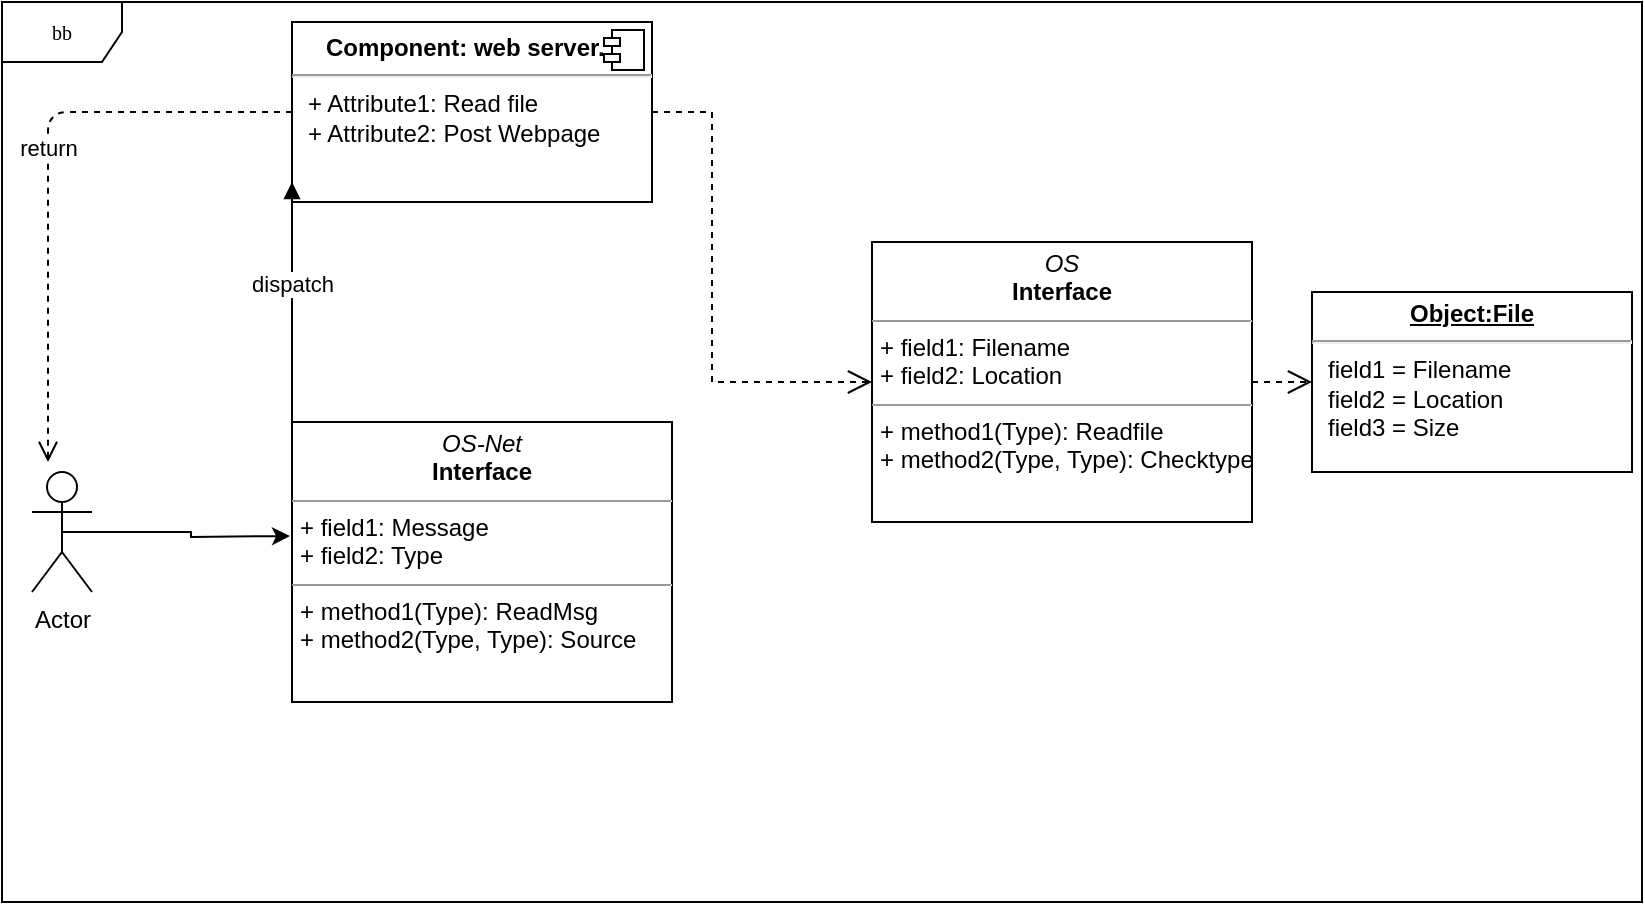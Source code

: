 <mxfile version="15.2.9" type="github">
  <diagram name="Page-1" id="c4acf3e9-155e-7222-9cf6-157b1a14988f">
    <mxGraphModel dx="946" dy="480" grid="1" gridSize="10" guides="1" tooltips="1" connect="1" arrows="1" fold="1" page="1" pageScale="1" pageWidth="850" pageHeight="1100" background="none" math="0" shadow="0">
      <root>
        <mxCell id="0" />
        <mxCell id="1" parent="0" />
        <mxCell id="17acba5748e5396b-1" value="bb" style="shape=umlFrame;whiteSpace=wrap;html=1;rounded=0;shadow=0;comic=0;labelBackgroundColor=none;strokeWidth=1;fontFamily=Verdana;fontSize=10;align=center;" parent="1" vertex="1">
          <mxGeometry x="15" y="110" width="820" height="450" as="geometry" />
        </mxCell>
        <mxCell id="5d2195bd80daf111-10" value="&lt;p style=&quot;margin: 0px ; margin-top: 4px ; text-align: center&quot;&gt;&lt;i&gt;OS-Net&lt;/i&gt;&lt;br&gt;&lt;b&gt;Interface&lt;/b&gt;&lt;/p&gt;&lt;hr size=&quot;1&quot;&gt;&lt;p style=&quot;margin: 0px ; margin-left: 4px&quot;&gt;+ field1: Message&lt;br&gt;+ field2: Type&lt;/p&gt;&lt;hr size=&quot;1&quot;&gt;&lt;p style=&quot;margin: 0px ; margin-left: 4px&quot;&gt;+ method1(Type): ReadMsg&lt;br&gt;+ method2(Type, Type): Source&lt;/p&gt;" style="verticalAlign=top;align=left;overflow=fill;fontSize=12;fontFamily=Helvetica;html=1;rounded=0;shadow=0;comic=0;labelBackgroundColor=none;strokeWidth=1" parent="1" vertex="1">
          <mxGeometry x="160" y="320" width="190" height="140" as="geometry" />
        </mxCell>
        <mxCell id="5d2195bd80daf111-26" style="edgeStyle=orthogonalEdgeStyle;rounded=0;html=1;dashed=1;labelBackgroundColor=none;startFill=0;endArrow=open;endFill=0;endSize=10;fontFamily=Verdana;fontSize=10;entryX=0;entryY=0.5;entryDx=0;entryDy=0;" parent="1" source="5d2195bd80daf111-15" target="S0oV7spbCSiAIxcSTLvR-3" edge="1">
          <mxGeometry relative="1" as="geometry">
            <Array as="points" />
            <mxPoint x="660" y="300" as="targetPoint" />
          </mxGeometry>
        </mxCell>
        <mxCell id="5d2195bd80daf111-15" value="&lt;p style=&quot;margin: 0px ; margin-top: 4px ; text-align: center&quot;&gt;&lt;i&gt;OS&lt;/i&gt;&lt;br&gt;&lt;b&gt;Interface&lt;/b&gt;&lt;/p&gt;&lt;hr size=&quot;1&quot;&gt;&lt;p style=&quot;margin: 0px ; margin-left: 4px&quot;&gt;+ field1: Filename&lt;br&gt;+ field2: Location&lt;/p&gt;&lt;hr size=&quot;1&quot;&gt;&lt;p style=&quot;margin: 0px ; margin-left: 4px&quot;&gt;+ method1(Type): Readfile&lt;/p&gt;&lt;p style=&quot;margin: 0px ; margin-left: 4px&quot;&gt;+ method2(Type, Type): Checktype&lt;/p&gt;" style="verticalAlign=top;align=left;overflow=fill;fontSize=12;fontFamily=Helvetica;html=1;rounded=0;shadow=0;comic=0;labelBackgroundColor=none;strokeWidth=1" parent="1" vertex="1">
          <mxGeometry x="450" y="230" width="190" height="140" as="geometry" />
        </mxCell>
        <mxCell id="5d2195bd80daf111-25" style="edgeStyle=orthogonalEdgeStyle;rounded=0;html=1;dashed=1;labelBackgroundColor=none;startFill=0;endArrow=open;endFill=0;endSize=10;fontFamily=Verdana;fontSize=10;" parent="1" source="S0oV7spbCSiAIxcSTLvR-1" target="5d2195bd80daf111-15" edge="1">
          <mxGeometry relative="1" as="geometry">
            <Array as="points">
              <mxPoint x="370" y="300" />
            </Array>
            <mxPoint x="350" y="180" as="sourcePoint" />
          </mxGeometry>
        </mxCell>
        <mxCell id="S0oV7spbCSiAIxcSTLvR-1" value="&lt;p style=&quot;margin: 0px ; margin-top: 6px ; text-align: center&quot;&gt;&lt;b&gt;Component: web server.&amp;nbsp;&amp;nbsp;&lt;/b&gt;&lt;/p&gt;&lt;hr&gt;&lt;p style=&quot;margin: 0px ; margin-left: 8px&quot;&gt;+ Attribute1: Read file&lt;br&gt;+ Attribute2: Post Webpage&lt;/p&gt;" style="align=left;overflow=fill;html=1;dropTarget=0;" vertex="1" parent="1">
          <mxGeometry x="160" y="120" width="180" height="90" as="geometry" />
        </mxCell>
        <mxCell id="S0oV7spbCSiAIxcSTLvR-2" value="" style="shape=component;jettyWidth=8;jettyHeight=4;" vertex="1" parent="S0oV7spbCSiAIxcSTLvR-1">
          <mxGeometry x="1" width="20" height="20" relative="1" as="geometry">
            <mxPoint x="-24" y="4" as="offset" />
          </mxGeometry>
        </mxCell>
        <mxCell id="S0oV7spbCSiAIxcSTLvR-3" value="&lt;p style=&quot;margin: 0px ; margin-top: 4px ; text-align: center ; text-decoration: underline&quot;&gt;&lt;b&gt;Object:File&lt;/b&gt;&lt;/p&gt;&lt;hr&gt;&lt;p style=&quot;margin: 0px ; margin-left: 8px&quot;&gt;field1 = Filename&lt;br&gt;field2 = Location&lt;br&gt;field3 = Size&lt;/p&gt;" style="verticalAlign=top;align=left;overflow=fill;fontSize=12;fontFamily=Helvetica;html=1;" vertex="1" parent="1">
          <mxGeometry x="670" y="255" width="160" height="90" as="geometry" />
        </mxCell>
        <mxCell id="S0oV7spbCSiAIxcSTLvR-5" value="dispatch" style="html=1;verticalAlign=bottom;endArrow=block;entryX=0;entryY=0.889;entryDx=0;entryDy=0;entryPerimeter=0;exitX=0;exitY=0;exitDx=0;exitDy=0;" edge="1" parent="1" source="5d2195bd80daf111-10" target="S0oV7spbCSiAIxcSTLvR-1">
          <mxGeometry width="80" relative="1" as="geometry">
            <mxPoint x="300" y="280" as="sourcePoint" />
            <mxPoint x="380" y="280" as="targetPoint" />
          </mxGeometry>
        </mxCell>
        <mxCell id="S0oV7spbCSiAIxcSTLvR-7" style="edgeStyle=orthogonalEdgeStyle;rounded=0;orthogonalLoop=1;jettySize=auto;html=1;exitX=0.5;exitY=0.5;exitDx=0;exitDy=0;exitPerimeter=0;" edge="1" parent="1" source="S0oV7spbCSiAIxcSTLvR-6">
          <mxGeometry relative="1" as="geometry">
            <mxPoint x="159" y="377" as="targetPoint" />
          </mxGeometry>
        </mxCell>
        <mxCell id="S0oV7spbCSiAIxcSTLvR-6" value="Actor" style="shape=umlActor;verticalLabelPosition=bottom;verticalAlign=top;html=1;" vertex="1" parent="1">
          <mxGeometry x="30" y="345" width="30" height="60" as="geometry" />
        </mxCell>
        <mxCell id="S0oV7spbCSiAIxcSTLvR-8" value="return" style="html=1;verticalAlign=bottom;endArrow=open;dashed=1;endSize=8;exitX=0;exitY=0.5;exitDx=0;exitDy=0;" edge="1" parent="1" source="S0oV7spbCSiAIxcSTLvR-1">
          <mxGeometry relative="1" as="geometry">
            <mxPoint x="150" y="160" as="sourcePoint" />
            <mxPoint x="38" y="340" as="targetPoint" />
            <Array as="points">
              <mxPoint x="38" y="165" />
            </Array>
          </mxGeometry>
        </mxCell>
      </root>
    </mxGraphModel>
  </diagram>
</mxfile>
